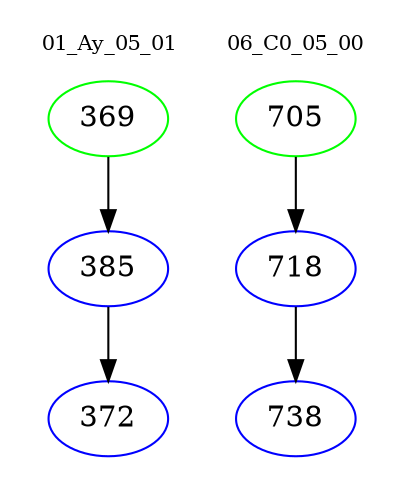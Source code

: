 digraph{
subgraph cluster_0 {
color = white
label = "01_Ay_05_01";
fontsize=10;
T0_369 [label="369", color="green"]
T0_369 -> T0_385 [color="black"]
T0_385 [label="385", color="blue"]
T0_385 -> T0_372 [color="black"]
T0_372 [label="372", color="blue"]
}
subgraph cluster_1 {
color = white
label = "06_C0_05_00";
fontsize=10;
T1_705 [label="705", color="green"]
T1_705 -> T1_718 [color="black"]
T1_718 [label="718", color="blue"]
T1_718 -> T1_738 [color="black"]
T1_738 [label="738", color="blue"]
}
}
